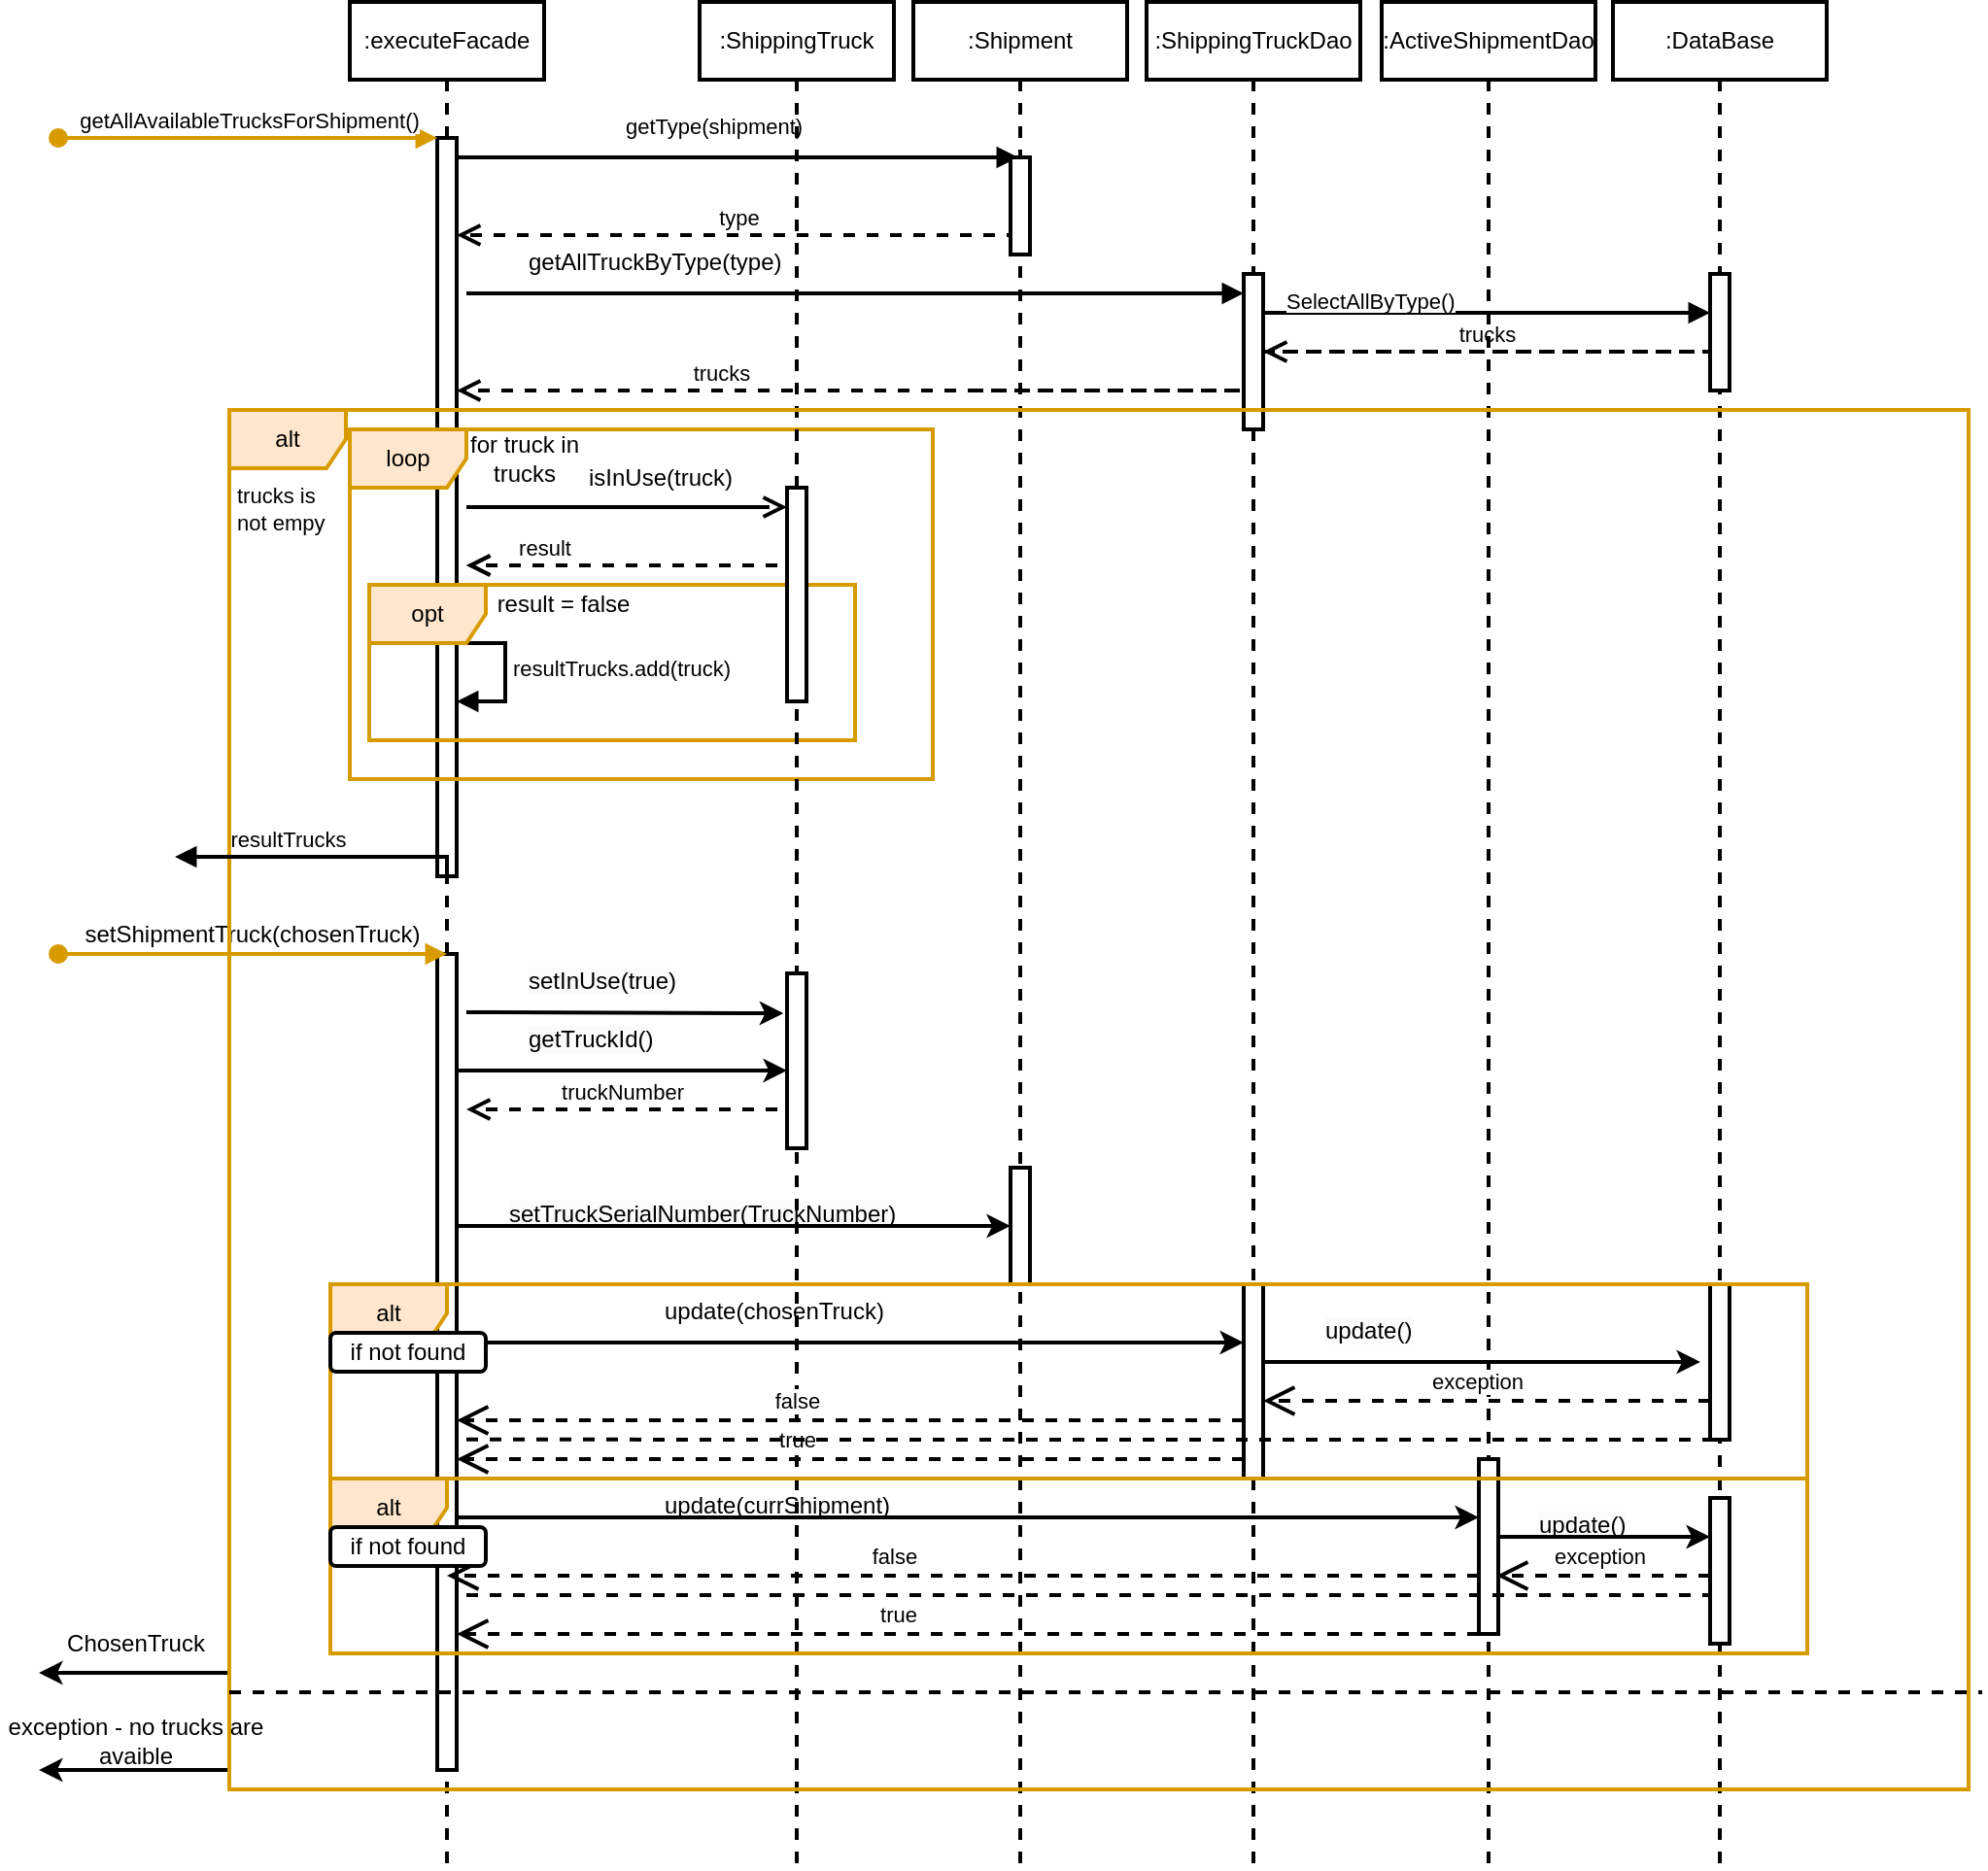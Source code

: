 <mxfile version="21.2.1" type="github">
  <diagram name="Page-1" id="2YBvvXClWsGukQMizWep">
    <mxGraphModel dx="1839" dy="482" grid="1" gridSize="10" guides="1" tooltips="1" connect="1" arrows="1" fold="1" page="1" pageScale="1" pageWidth="850" pageHeight="1100" math="0" shadow="0">
      <root>
        <mxCell id="0" />
        <mxCell id="1" parent="0" />
        <mxCell id="aM9ryv3xv72pqoxQDRHE-1" value=":executeFacade" style="shape=umlLifeline;perimeter=lifelinePerimeter;whiteSpace=wrap;html=1;container=0;dropTarget=0;collapsible=0;recursiveResize=0;outlineConnect=0;portConstraint=eastwest;newEdgeStyle={&quot;edgeStyle&quot;:&quot;elbowEdgeStyle&quot;,&quot;elbow&quot;:&quot;vertical&quot;,&quot;curved&quot;:0,&quot;rounded&quot;:0};strokeWidth=2;" parent="1" vertex="1">
          <mxGeometry x="40" y="40" width="100" height="960" as="geometry" />
        </mxCell>
        <mxCell id="aM9ryv3xv72pqoxQDRHE-2" value="" style="html=1;points=[];perimeter=orthogonalPerimeter;outlineConnect=0;targetShapes=umlLifeline;portConstraint=eastwest;newEdgeStyle={&quot;edgeStyle&quot;:&quot;elbowEdgeStyle&quot;,&quot;elbow&quot;:&quot;vertical&quot;,&quot;curved&quot;:0,&quot;rounded&quot;:0};strokeWidth=2;" parent="aM9ryv3xv72pqoxQDRHE-1" vertex="1">
          <mxGeometry x="45" y="70" width="10" height="380" as="geometry" />
        </mxCell>
        <mxCell id="aM9ryv3xv72pqoxQDRHE-3" value="getAllAvailableTrucksForShipment()" style="html=1;verticalAlign=bottom;startArrow=oval;endArrow=block;startSize=8;edgeStyle=elbowEdgeStyle;elbow=vertical;curved=0;rounded=0;strokeWidth=2;fillColor=#ffe6cc;strokeColor=#d79b00;" parent="aM9ryv3xv72pqoxQDRHE-1" target="aM9ryv3xv72pqoxQDRHE-2" edge="1">
          <mxGeometry relative="1" as="geometry">
            <mxPoint x="-150" y="70" as="sourcePoint" />
            <mxPoint as="offset" />
          </mxGeometry>
        </mxCell>
        <mxCell id="iJzgUWPLG5DUc_U-r8P8-33" value="" style="html=1;points=[];perimeter=orthogonalPerimeter;outlineConnect=0;targetShapes=umlLifeline;portConstraint=eastwest;newEdgeStyle={&quot;edgeStyle&quot;:&quot;elbowEdgeStyle&quot;,&quot;elbow&quot;:&quot;vertical&quot;,&quot;curved&quot;:0,&quot;rounded&quot;:0};strokeWidth=2;" vertex="1" parent="aM9ryv3xv72pqoxQDRHE-1">
          <mxGeometry x="45" y="490" width="10" height="420" as="geometry" />
        </mxCell>
        <mxCell id="iJzgUWPLG5DUc_U-r8P8-143" value="resultTrucks.add(truck)" style="html=1;align=left;spacingLeft=2;endArrow=block;rounded=0;edgeStyle=orthogonalEdgeStyle;curved=0;rounded=0;strokeWidth=2;" edge="1" parent="aM9ryv3xv72pqoxQDRHE-1">
          <mxGeometry relative="1" as="geometry">
            <mxPoint x="50" y="330" as="sourcePoint" />
            <Array as="points">
              <mxPoint x="80" y="360" />
            </Array>
            <mxPoint x="55" y="360.029" as="targetPoint" />
          </mxGeometry>
        </mxCell>
        <mxCell id="aM9ryv3xv72pqoxQDRHE-5" value=":ShippingTruck" style="shape=umlLifeline;perimeter=lifelinePerimeter;whiteSpace=wrap;html=1;container=0;dropTarget=0;collapsible=0;recursiveResize=0;outlineConnect=0;portConstraint=eastwest;newEdgeStyle={&quot;edgeStyle&quot;:&quot;elbowEdgeStyle&quot;,&quot;elbow&quot;:&quot;vertical&quot;,&quot;curved&quot;:0,&quot;rounded&quot;:0};strokeWidth=2;" parent="1" vertex="1">
          <mxGeometry x="220" y="40" width="100" height="950" as="geometry" />
        </mxCell>
        <mxCell id="iJzgUWPLG5DUc_U-r8P8-34" value="" style="html=1;points=[];perimeter=orthogonalPerimeter;outlineConnect=0;targetShapes=umlLifeline;portConstraint=eastwest;newEdgeStyle={&quot;edgeStyle&quot;:&quot;elbowEdgeStyle&quot;,&quot;elbow&quot;:&quot;vertical&quot;,&quot;curved&quot;:0,&quot;rounded&quot;:0};strokeWidth=2;" vertex="1" parent="aM9ryv3xv72pqoxQDRHE-5">
          <mxGeometry x="45" y="500" width="10" height="90" as="geometry" />
        </mxCell>
        <mxCell id="iJzgUWPLG5DUc_U-r8P8-75" value="" style="html=1;points=[];perimeter=orthogonalPerimeter;outlineConnect=0;targetShapes=umlLifeline;portConstraint=eastwest;newEdgeStyle={&quot;edgeStyle&quot;:&quot;elbowEdgeStyle&quot;,&quot;elbow&quot;:&quot;vertical&quot;,&quot;curved&quot;:0,&quot;rounded&quot;:0};strokeWidth=2;" vertex="1" parent="aM9ryv3xv72pqoxQDRHE-5">
          <mxGeometry x="45" y="250" width="10" height="50" as="geometry" />
        </mxCell>
        <mxCell id="aM9ryv3xv72pqoxQDRHE-7" value="" style="html=1;verticalAlign=bottom;endArrow=block;edgeStyle=elbowEdgeStyle;elbow=vertical;curved=0;rounded=0;strokeWidth=2;" parent="1" source="aM9ryv3xv72pqoxQDRHE-2" target="iJzgUWPLG5DUc_U-r8P8-44" edge="1">
          <mxGeometry x="0.002" relative="1" as="geometry">
            <mxPoint x="195" y="130" as="sourcePoint" />
            <Array as="points">
              <mxPoint x="180" y="120" />
            </Array>
            <mxPoint x="265" y="120" as="targetPoint" />
            <mxPoint as="offset" />
          </mxGeometry>
        </mxCell>
        <mxCell id="iJzgUWPLG5DUc_U-r8P8-1" value="&lt;span style=&quot;color: rgb(0, 0, 0); font-family: Helvetica; font-size: 11px; font-style: normal; font-variant-ligatures: normal; font-variant-caps: normal; font-weight: 400; letter-spacing: normal; orphans: 2; text-align: center; text-indent: 0px; text-transform: none; widows: 2; word-spacing: 0px; -webkit-text-stroke-width: 0px; background-color: rgb(255, 255, 255); text-decoration-thickness: initial; text-decoration-style: initial; text-decoration-color: initial; float: none; display: inline !important;&quot;&gt;getType(shipment)&lt;/span&gt;" style="text;whiteSpace=wrap;html=1;strokeWidth=2;" vertex="1" parent="1">
          <mxGeometry x="180" y="90" width="100" height="40" as="geometry" />
        </mxCell>
        <mxCell id="iJzgUWPLG5DUc_U-r8P8-2" value="type" style="html=1;verticalAlign=bottom;endArrow=open;dashed=1;endSize=8;edgeStyle=elbowEdgeStyle;elbow=vertical;curved=0;rounded=0;strokeWidth=2;" edge="1" parent="1" source="iJzgUWPLG5DUc_U-r8P8-44" target="aM9ryv3xv72pqoxQDRHE-2">
          <mxGeometry relative="1" as="geometry">
            <mxPoint x="100" y="160" as="targetPoint" />
            <Array as="points">
              <mxPoint x="185" y="160" />
            </Array>
            <mxPoint x="260" y="160" as="sourcePoint" />
          </mxGeometry>
        </mxCell>
        <mxCell id="iJzgUWPLG5DUc_U-r8P8-3" value=":ShippingTruckDao" style="shape=umlLifeline;perimeter=lifelinePerimeter;whiteSpace=wrap;html=1;container=0;dropTarget=0;collapsible=0;recursiveResize=0;outlineConnect=0;portConstraint=eastwest;newEdgeStyle={&quot;edgeStyle&quot;:&quot;elbowEdgeStyle&quot;,&quot;elbow&quot;:&quot;vertical&quot;,&quot;curved&quot;:0,&quot;rounded&quot;:0};strokeWidth=2;" vertex="1" parent="1">
          <mxGeometry x="450" y="40" width="110" height="960" as="geometry" />
        </mxCell>
        <mxCell id="iJzgUWPLG5DUc_U-r8P8-4" value="" style="html=1;points=[];perimeter=orthogonalPerimeter;outlineConnect=0;targetShapes=umlLifeline;portConstraint=eastwest;newEdgeStyle={&quot;edgeStyle&quot;:&quot;elbowEdgeStyle&quot;,&quot;elbow&quot;:&quot;vertical&quot;,&quot;curved&quot;:0,&quot;rounded&quot;:0};strokeWidth=2;" vertex="1" parent="iJzgUWPLG5DUc_U-r8P8-3">
          <mxGeometry x="50" y="140" width="10" height="80" as="geometry" />
        </mxCell>
        <mxCell id="iJzgUWPLG5DUc_U-r8P8-81" value="" style="html=1;points=[];perimeter=orthogonalPerimeter;outlineConnect=0;targetShapes=umlLifeline;portConstraint=eastwest;newEdgeStyle={&quot;edgeStyle&quot;:&quot;elbowEdgeStyle&quot;,&quot;elbow&quot;:&quot;vertical&quot;,&quot;curved&quot;:0,&quot;rounded&quot;:0};strokeWidth=2;" vertex="1" parent="iJzgUWPLG5DUc_U-r8P8-3">
          <mxGeometry x="50" y="660" width="10" height="100" as="geometry" />
        </mxCell>
        <mxCell id="iJzgUWPLG5DUc_U-r8P8-5" value="" style="html=1;verticalAlign=bottom;endArrow=block;edgeStyle=elbowEdgeStyle;elbow=vertical;curved=0;rounded=0;strokeWidth=2;" edge="1" parent="1" target="iJzgUWPLG5DUc_U-r8P8-4">
          <mxGeometry x="0.002" relative="1" as="geometry">
            <mxPoint x="100" y="190" as="sourcePoint" />
            <Array as="points" />
            <mxPoint x="270" y="189.8" as="targetPoint" />
            <mxPoint as="offset" />
          </mxGeometry>
        </mxCell>
        <mxCell id="iJzgUWPLG5DUc_U-r8P8-6" value="getAllTruckByType(type)" style="text;whiteSpace=wrap;html=1;strokeWidth=2;" vertex="1" parent="1">
          <mxGeometry x="130" y="160" width="100" height="40" as="geometry" />
        </mxCell>
        <mxCell id="iJzgUWPLG5DUc_U-r8P8-8" value=":DataBase" style="shape=umlLifeline;perimeter=lifelinePerimeter;whiteSpace=wrap;html=1;container=0;dropTarget=0;collapsible=0;recursiveResize=0;outlineConnect=0;portConstraint=eastwest;newEdgeStyle={&quot;edgeStyle&quot;:&quot;elbowEdgeStyle&quot;,&quot;elbow&quot;:&quot;vertical&quot;,&quot;curved&quot;:0,&quot;rounded&quot;:0};strokeWidth=2;" vertex="1" parent="1">
          <mxGeometry x="690" y="40" width="110" height="960" as="geometry" />
        </mxCell>
        <mxCell id="iJzgUWPLG5DUc_U-r8P8-9" value="" style="html=1;points=[];perimeter=orthogonalPerimeter;outlineConnect=0;targetShapes=umlLifeline;portConstraint=eastwest;newEdgeStyle={&quot;edgeStyle&quot;:&quot;elbowEdgeStyle&quot;,&quot;elbow&quot;:&quot;vertical&quot;,&quot;curved&quot;:0,&quot;rounded&quot;:0};strokeWidth=2;" vertex="1" parent="iJzgUWPLG5DUc_U-r8P8-8">
          <mxGeometry x="50" y="140" width="10" height="60" as="geometry" />
        </mxCell>
        <mxCell id="iJzgUWPLG5DUc_U-r8P8-69" value="" style="html=1;points=[];perimeter=orthogonalPerimeter;outlineConnect=0;targetShapes=umlLifeline;portConstraint=eastwest;newEdgeStyle={&quot;edgeStyle&quot;:&quot;elbowEdgeStyle&quot;,&quot;elbow&quot;:&quot;vertical&quot;,&quot;curved&quot;:0,&quot;rounded&quot;:0};strokeWidth=2;" vertex="1" parent="iJzgUWPLG5DUc_U-r8P8-8">
          <mxGeometry x="50" y="660" width="10" height="80" as="geometry" />
        </mxCell>
        <mxCell id="iJzgUWPLG5DUc_U-r8P8-10" value="" style="html=1;verticalAlign=bottom;endArrow=block;edgeStyle=elbowEdgeStyle;elbow=vertical;curved=0;rounded=0;strokeWidth=2;" edge="1" parent="1" target="iJzgUWPLG5DUc_U-r8P8-9">
          <mxGeometry x="0.002" relative="1" as="geometry">
            <mxPoint x="510" y="200" as="sourcePoint" />
            <Array as="points" />
            <mxPoint x="640" y="200" as="targetPoint" />
            <mxPoint as="offset" />
          </mxGeometry>
        </mxCell>
        <mxCell id="iJzgUWPLG5DUc_U-r8P8-12" value="trucks" style="html=1;verticalAlign=bottom;endArrow=open;dashed=1;endSize=8;edgeStyle=elbowEdgeStyle;elbow=vertical;curved=0;rounded=0;strokeWidth=2;" edge="1" parent="1">
          <mxGeometry x="0.5" relative="1" as="geometry">
            <mxPoint x="510" y="220" as="targetPoint" />
            <Array as="points">
              <mxPoint x="740" y="220" />
            </Array>
            <mxPoint x="510" y="220" as="sourcePoint" />
            <mxPoint as="offset" />
          </mxGeometry>
        </mxCell>
        <mxCell id="iJzgUWPLG5DUc_U-r8P8-13" value="trucks" style="html=1;verticalAlign=bottom;endArrow=open;dashed=1;endSize=8;edgeStyle=elbowEdgeStyle;elbow=vertical;curved=0;rounded=0;strokeWidth=2;" edge="1" parent="1" target="aM9ryv3xv72pqoxQDRHE-2">
          <mxGeometry x="0.5" relative="1" as="geometry">
            <mxPoint x="180" y="240" as="targetPoint" />
            <Array as="points">
              <mxPoint x="500" y="240" />
            </Array>
            <mxPoint x="360" y="240" as="sourcePoint" />
            <mxPoint as="offset" />
          </mxGeometry>
        </mxCell>
        <mxCell id="iJzgUWPLG5DUc_U-r8P8-15" value="loop" style="shape=umlFrame;whiteSpace=wrap;html=1;pointerEvents=0;strokeWidth=2;fillColor=#ffe6cc;strokeColor=#d79b00;" vertex="1" parent="1">
          <mxGeometry x="40" y="260" width="300" height="180" as="geometry" />
        </mxCell>
        <mxCell id="iJzgUWPLG5DUc_U-r8P8-16" value="for truck in trucks" style="text;html=1;align=center;verticalAlign=middle;whiteSpace=wrap;rounded=0;strokeWidth=2;" vertex="1" parent="1">
          <mxGeometry x="100" y="260" width="60" height="30" as="geometry" />
        </mxCell>
        <mxCell id="iJzgUWPLG5DUc_U-r8P8-19" value="" style="html=1;verticalAlign=bottom;endArrow=open;dashed=1;endSize=8;edgeStyle=elbowEdgeStyle;elbow=vertical;curved=0;rounded=0;strokeWidth=2;" edge="1" parent="1">
          <mxGeometry x="0.075" y="10" relative="1" as="geometry">
            <mxPoint x="265" y="300" as="targetPoint" />
            <Array as="points">
              <mxPoint x="100" y="300" />
            </Array>
            <mxPoint x="250" y="300" as="sourcePoint" />
            <mxPoint as="offset" />
          </mxGeometry>
        </mxCell>
        <mxCell id="iJzgUWPLG5DUc_U-r8P8-22" value="isInUse(truck)" style="text;html=1;align=center;verticalAlign=middle;whiteSpace=wrap;rounded=0;strokeWidth=2;" vertex="1" parent="1">
          <mxGeometry x="170" y="270" width="60" height="30" as="geometry" />
        </mxCell>
        <mxCell id="iJzgUWPLG5DUc_U-r8P8-26" value="result" style="html=1;verticalAlign=bottom;endArrow=open;dashed=1;endSize=8;edgeStyle=elbowEdgeStyle;elbow=vertical;curved=0;rounded=0;strokeWidth=2;" edge="1" parent="1">
          <mxGeometry x="0.5" relative="1" as="geometry">
            <mxPoint x="100" y="330" as="targetPoint" />
            <Array as="points" />
            <mxPoint x="260" y="330" as="sourcePoint" />
            <mxPoint as="offset" />
          </mxGeometry>
        </mxCell>
        <mxCell id="iJzgUWPLG5DUc_U-r8P8-27" value="opt" style="shape=umlFrame;whiteSpace=wrap;html=1;pointerEvents=0;strokeWidth=2;fillColor=#ffe6cc;strokeColor=#d79b00;" vertex="1" parent="1">
          <mxGeometry x="50" y="340" width="250" height="80" as="geometry" />
        </mxCell>
        <mxCell id="iJzgUWPLG5DUc_U-r8P8-36" value="setShipmentTruck(chosenTruck)" style="text;html=1;align=center;verticalAlign=middle;whiteSpace=wrap;rounded=0;strokeWidth=2;" vertex="1" parent="1">
          <mxGeometry x="-20" y="505" width="20" height="30" as="geometry" />
        </mxCell>
        <mxCell id="iJzgUWPLG5DUc_U-r8P8-38" value="&lt;span style=&quot;color: rgb(0, 0, 0); font-family: Helvetica; font-size: 12px; font-style: normal; font-variant-ligatures: normal; font-variant-caps: normal; font-weight: 400; letter-spacing: normal; orphans: 2; text-align: center; text-indent: 0px; text-transform: none; widows: 2; word-spacing: 0px; -webkit-text-stroke-width: 0px; background-color: rgb(251, 251, 251); text-decoration-thickness: initial; text-decoration-style: initial; text-decoration-color: initial; float: none; display: inline !important;&quot;&gt;setInUse(true)&lt;/span&gt;" style="text;whiteSpace=wrap;html=1;strokeWidth=2;" vertex="1" parent="1">
          <mxGeometry x="130" y="530" width="320" height="40" as="geometry" />
        </mxCell>
        <mxCell id="iJzgUWPLG5DUc_U-r8P8-43" value="&lt;div style=&quot;text-align: center;&quot;&gt;&lt;span style=&quot;font-size: 11px; background-color: rgb(255, 255, 255);&quot;&gt;SelectAllByType()&lt;/span&gt;&lt;/div&gt;" style="text;whiteSpace=wrap;html=1;strokeWidth=2;" vertex="1" parent="1">
          <mxGeometry x="520" y="180" width="100" height="40" as="geometry" />
        </mxCell>
        <mxCell id="iJzgUWPLG5DUc_U-r8P8-44" value=":Shipment" style="shape=umlLifeline;perimeter=lifelinePerimeter;whiteSpace=wrap;html=1;container=0;dropTarget=0;collapsible=0;recursiveResize=0;outlineConnect=0;portConstraint=eastwest;newEdgeStyle={&quot;edgeStyle&quot;:&quot;elbowEdgeStyle&quot;,&quot;elbow&quot;:&quot;vertical&quot;,&quot;curved&quot;:0,&quot;rounded&quot;:0};strokeWidth=2;" vertex="1" parent="1">
          <mxGeometry x="330" y="40" width="110" height="960" as="geometry" />
        </mxCell>
        <mxCell id="iJzgUWPLG5DUc_U-r8P8-46" value="" style="html=1;points=[];perimeter=orthogonalPerimeter;outlineConnect=0;targetShapes=umlLifeline;portConstraint=eastwest;newEdgeStyle={&quot;edgeStyle&quot;:&quot;elbowEdgeStyle&quot;,&quot;elbow&quot;:&quot;vertical&quot;,&quot;curved&quot;:0,&quot;rounded&quot;:0};strokeWidth=2;" vertex="1" parent="iJzgUWPLG5DUc_U-r8P8-44">
          <mxGeometry x="50" y="600" width="10" height="60" as="geometry" />
        </mxCell>
        <mxCell id="iJzgUWPLG5DUc_U-r8P8-74" value="" style="html=1;points=[];perimeter=orthogonalPerimeter;outlineConnect=0;targetShapes=umlLifeline;portConstraint=eastwest;newEdgeStyle={&quot;edgeStyle&quot;:&quot;elbowEdgeStyle&quot;,&quot;elbow&quot;:&quot;vertical&quot;,&quot;curved&quot;:0,&quot;rounded&quot;:0};strokeWidth=2;" vertex="1" parent="iJzgUWPLG5DUc_U-r8P8-44">
          <mxGeometry x="50" y="80" width="10" height="50" as="geometry" />
        </mxCell>
        <mxCell id="iJzgUWPLG5DUc_U-r8P8-59" value="" style="endArrow=classic;html=1;rounded=0;entryX=0.416;entryY=0.014;entryDx=0;entryDy=0;entryPerimeter=0;strokeWidth=2;" edge="1" parent="1" target="iJzgUWPLG5DUc_U-r8P8-64">
          <mxGeometry width="50" height="50" relative="1" as="geometry">
            <mxPoint x="100" y="560" as="sourcePoint" />
            <mxPoint x="140" y="510" as="targetPoint" />
          </mxGeometry>
        </mxCell>
        <mxCell id="iJzgUWPLG5DUc_U-r8P8-61" value="&lt;span style=&quot;color: rgb(0, 0, 0); font-family: Helvetica; font-size: 12px; font-style: normal; font-variant-ligatures: normal; font-variant-caps: normal; font-weight: 400; letter-spacing: normal; orphans: 2; text-align: center; text-indent: 0px; text-transform: none; widows: 2; word-spacing: 0px; -webkit-text-stroke-width: 0px; background-color: rgb(251, 251, 251); text-decoration-thickness: initial; text-decoration-style: initial; text-decoration-color: initial; float: none; display: inline !important;&quot;&gt;setTruckSerialNumber(TruckNumber)&lt;/span&gt;" style="text;whiteSpace=wrap;html=1;strokeWidth=2;" vertex="1" parent="1">
          <mxGeometry x="120" y="650" width="320" height="40" as="geometry" />
        </mxCell>
        <mxCell id="iJzgUWPLG5DUc_U-r8P8-62" value="" style="endArrow=classic;html=1;rounded=0;strokeWidth=2;" edge="1" parent="1">
          <mxGeometry width="50" height="50" relative="1" as="geometry">
            <mxPoint x="95" y="670" as="sourcePoint" />
            <mxPoint x="380" y="670" as="targetPoint" />
          </mxGeometry>
        </mxCell>
        <mxCell id="iJzgUWPLG5DUc_U-r8P8-63" value="" style="endArrow=classic;html=1;rounded=0;strokeWidth=2;" edge="1" parent="1">
          <mxGeometry width="50" height="50" relative="1" as="geometry">
            <mxPoint x="95" y="590" as="sourcePoint" />
            <mxPoint x="265" y="590" as="targetPoint" />
          </mxGeometry>
        </mxCell>
        <mxCell id="iJzgUWPLG5DUc_U-r8P8-64" value="&lt;span style=&quot;color: rgb(0, 0, 0); font-family: Helvetica; font-size: 12px; font-style: normal; font-variant-ligatures: normal; font-variant-caps: normal; font-weight: 400; letter-spacing: normal; orphans: 2; text-align: center; text-indent: 0px; text-transform: none; widows: 2; word-spacing: 0px; -webkit-text-stroke-width: 0px; background-color: rgb(251, 251, 251); text-decoration-thickness: initial; text-decoration-style: initial; text-decoration-color: initial; float: none; display: inline !important;&quot;&gt;getTruckId()&lt;/span&gt;" style="text;whiteSpace=wrap;html=1;strokeWidth=2;" vertex="1" parent="1">
          <mxGeometry x="130" y="560" width="320" height="40" as="geometry" />
        </mxCell>
        <mxCell id="iJzgUWPLG5DUc_U-r8P8-66" value="truckNumber" style="html=1;verticalAlign=bottom;endArrow=open;dashed=1;endSize=8;edgeStyle=elbowEdgeStyle;elbow=vertical;curved=0;rounded=0;strokeWidth=2;" edge="1" parent="1">
          <mxGeometry relative="1" as="geometry">
            <mxPoint x="100" y="610" as="targetPoint" />
            <Array as="points" />
            <mxPoint x="260" y="610" as="sourcePoint" />
            <mxPoint as="offset" />
          </mxGeometry>
        </mxCell>
        <mxCell id="iJzgUWPLG5DUc_U-r8P8-67" value="" style="endArrow=classic;html=1;rounded=0;strokeWidth=2;" edge="1" parent="1" target="iJzgUWPLG5DUc_U-r8P8-81">
          <mxGeometry width="50" height="50" relative="1" as="geometry">
            <mxPoint x="95" y="730" as="sourcePoint" />
            <mxPoint x="610" y="730" as="targetPoint" />
          </mxGeometry>
        </mxCell>
        <mxCell id="iJzgUWPLG5DUc_U-r8P8-70" value=":ActiveShipmentDao" style="shape=umlLifeline;perimeter=lifelinePerimeter;whiteSpace=wrap;html=1;container=0;dropTarget=0;collapsible=0;recursiveResize=0;outlineConnect=0;portConstraint=eastwest;newEdgeStyle={&quot;edgeStyle&quot;:&quot;elbowEdgeStyle&quot;,&quot;elbow&quot;:&quot;vertical&quot;,&quot;curved&quot;:0,&quot;rounded&quot;:0};strokeWidth=2;" vertex="1" parent="1">
          <mxGeometry x="571" y="40" width="110" height="960" as="geometry" />
        </mxCell>
        <mxCell id="iJzgUWPLG5DUc_U-r8P8-87" value="" style="html=1;points=[];perimeter=orthogonalPerimeter;outlineConnect=0;targetShapes=umlLifeline;portConstraint=eastwest;newEdgeStyle={&quot;edgeStyle&quot;:&quot;elbowEdgeStyle&quot;,&quot;elbow&quot;:&quot;vertical&quot;,&quot;curved&quot;:0,&quot;rounded&quot;:0};strokeWidth=2;" vertex="1" parent="iJzgUWPLG5DUc_U-r8P8-70">
          <mxGeometry x="50" y="750" width="10" height="90" as="geometry" />
        </mxCell>
        <mxCell id="iJzgUWPLG5DUc_U-r8P8-80" value="update(chosenTruck)" style="text;whiteSpace=wrap;html=1;strokeWidth=2;" vertex="1" parent="1">
          <mxGeometry x="200" y="700" width="320" height="40" as="geometry" />
        </mxCell>
        <mxCell id="iJzgUWPLG5DUc_U-r8P8-83" value="" style="endArrow=classic;html=1;rounded=0;strokeWidth=2;" edge="1" parent="1" source="iJzgUWPLG5DUc_U-r8P8-81">
          <mxGeometry width="50" height="50" relative="1" as="geometry">
            <mxPoint x="330" y="740" as="sourcePoint" />
            <mxPoint x="735" y="740" as="targetPoint" />
          </mxGeometry>
        </mxCell>
        <mxCell id="iJzgUWPLG5DUc_U-r8P8-84" value="&lt;span style=&quot;color: rgb(0, 0, 0); font-family: Helvetica; font-size: 12px; font-style: normal; font-variant-ligatures: normal; font-variant-caps: normal; font-weight: 400; letter-spacing: normal; orphans: 2; text-align: center; text-indent: 0px; text-transform: none; widows: 2; word-spacing: 0px; -webkit-text-stroke-width: 0px; background-color: rgb(251, 251, 251); text-decoration-thickness: initial; text-decoration-style: initial; text-decoration-color: initial; float: none; display: inline !important;&quot;&gt;update()&lt;/span&gt;" style="text;whiteSpace=wrap;html=1;strokeWidth=2;" vertex="1" parent="1">
          <mxGeometry x="540" y="710" width="320" height="40" as="geometry" />
        </mxCell>
        <mxCell id="iJzgUWPLG5DUc_U-r8P8-90" value="update(currShipment)" style="text;whiteSpace=wrap;html=1;strokeWidth=2;" vertex="1" parent="1">
          <mxGeometry x="200" y="800" width="120" height="40" as="geometry" />
        </mxCell>
        <mxCell id="iJzgUWPLG5DUc_U-r8P8-107" value=":ShippingTruck" style="shape=umlLifeline;perimeter=lifelinePerimeter;whiteSpace=wrap;html=1;container=0;dropTarget=0;collapsible=0;recursiveResize=0;outlineConnect=0;portConstraint=eastwest;newEdgeStyle={&quot;edgeStyle&quot;:&quot;elbowEdgeStyle&quot;,&quot;elbow&quot;:&quot;vertical&quot;,&quot;curved&quot;:0,&quot;rounded&quot;:0};strokeWidth=2;" vertex="1" parent="1">
          <mxGeometry x="220" y="40" width="100" height="960" as="geometry" />
        </mxCell>
        <mxCell id="iJzgUWPLG5DUc_U-r8P8-108" value="" style="html=1;points=[];perimeter=orthogonalPerimeter;outlineConnect=0;targetShapes=umlLifeline;portConstraint=eastwest;newEdgeStyle={&quot;edgeStyle&quot;:&quot;elbowEdgeStyle&quot;,&quot;elbow&quot;:&quot;vertical&quot;,&quot;curved&quot;:0,&quot;rounded&quot;:0};strokeWidth=2;" vertex="1" parent="iJzgUWPLG5DUc_U-r8P8-107">
          <mxGeometry x="45" y="500" width="10" height="90" as="geometry" />
        </mxCell>
        <mxCell id="iJzgUWPLG5DUc_U-r8P8-109" value="" style="html=1;points=[];perimeter=orthogonalPerimeter;outlineConnect=0;targetShapes=umlLifeline;portConstraint=eastwest;newEdgeStyle={&quot;edgeStyle&quot;:&quot;elbowEdgeStyle&quot;,&quot;elbow&quot;:&quot;vertical&quot;,&quot;curved&quot;:0,&quot;rounded&quot;:0};strokeWidth=2;" vertex="1" parent="iJzgUWPLG5DUc_U-r8P8-107">
          <mxGeometry x="45" y="250" width="10" height="110" as="geometry" />
        </mxCell>
        <mxCell id="iJzgUWPLG5DUc_U-r8P8-110" value="result" style="html=1;verticalAlign=bottom;endArrow=open;dashed=1;endSize=8;edgeStyle=elbowEdgeStyle;elbow=vertical;curved=0;rounded=0;strokeWidth=2;" edge="1" parent="1">
          <mxGeometry x="0.5" relative="1" as="geometry">
            <mxPoint x="100" y="330" as="targetPoint" />
            <Array as="points" />
            <mxPoint x="260" y="330" as="sourcePoint" />
            <mxPoint as="offset" />
          </mxGeometry>
        </mxCell>
        <mxCell id="iJzgUWPLG5DUc_U-r8P8-111" value="result = false" style="text;html=1;align=center;verticalAlign=middle;whiteSpace=wrap;rounded=0;strokeWidth=2;" vertex="1" parent="1">
          <mxGeometry x="110" y="340" width="80" height="20" as="geometry" />
        </mxCell>
        <mxCell id="iJzgUWPLG5DUc_U-r8P8-122" value="alt" style="shape=umlFrame;whiteSpace=wrap;html=1;pointerEvents=0;strokeWidth=2;fillColor=#ffe6cc;strokeColor=#d79b00;" vertex="1" parent="1">
          <mxGeometry x="-22" y="250" width="895" height="710" as="geometry" />
        </mxCell>
        <mxCell id="iJzgUWPLG5DUc_U-r8P8-123" value="&lt;span style=&quot;color: rgb(0, 0, 0); font-family: Helvetica; font-size: 11px; font-style: normal; font-variant-ligatures: normal; font-variant-caps: normal; font-weight: 400; letter-spacing: normal; orphans: 2; text-align: center; text-indent: 0px; text-transform: none; widows: 2; word-spacing: 0px; -webkit-text-stroke-width: 0px; background-color: rgb(255, 255, 255); text-decoration-thickness: initial; text-decoration-style: initial; text-decoration-color: initial; float: none; display: inline !important;&quot;&gt;trucks is not empy&lt;/span&gt;" style="text;whiteSpace=wrap;html=1;strokeWidth=2;" vertex="1" parent="1">
          <mxGeometry x="-20" y="280" width="60" height="40" as="geometry" />
        </mxCell>
        <mxCell id="iJzgUWPLG5DUc_U-r8P8-129" value="" style="endArrow=classic;html=1;rounded=0;exitX=0.836;exitY=1;exitDx=0;exitDy=0;exitPerimeter=0;strokeWidth=2;" edge="1" parent="1" source="iJzgUWPLG5DUc_U-r8P8-131">
          <mxGeometry width="50" height="50" relative="1" as="geometry">
            <mxPoint x="50" y="890" as="sourcePoint" />
            <mxPoint x="-120" y="950" as="targetPoint" />
            <Array as="points" />
          </mxGeometry>
        </mxCell>
        <mxCell id="iJzgUWPLG5DUc_U-r8P8-131" value="exception - no trucks are avaible" style="text;html=1;align=center;verticalAlign=middle;whiteSpace=wrap;rounded=0;strokeWidth=2;" vertex="1" parent="1">
          <mxGeometry x="-140" y="920" width="140" height="30" as="geometry" />
        </mxCell>
        <mxCell id="iJzgUWPLG5DUc_U-r8P8-146" value="resultTrucks" style="html=1;verticalAlign=bottom;endArrow=block;edgeStyle=elbowEdgeStyle;elbow=vertical;curved=0;rounded=0;strokeWidth=2;" edge="1" parent="1">
          <mxGeometry x="0.231" width="80" relative="1" as="geometry">
            <mxPoint x="90" y="490" as="sourcePoint" />
            <mxPoint x="-50" y="480" as="targetPoint" />
            <Array as="points">
              <mxPoint x="70" y="480" />
            </Array>
            <mxPoint as="offset" />
          </mxGeometry>
        </mxCell>
        <mxCell id="iJzgUWPLG5DUc_U-r8P8-157" value="alt" style="shape=umlFrame;whiteSpace=wrap;html=1;pointerEvents=0;strokeWidth=2;fillColor=#ffe6cc;strokeColor=#d79b00;" vertex="1" parent="1">
          <mxGeometry x="30" y="700" width="760" height="100" as="geometry" />
        </mxCell>
        <mxCell id="iJzgUWPLG5DUc_U-r8P8-164" value="exception" style="endArrow=open;endSize=12;dashed=1;html=1;rounded=0;strokeWidth=2;" edge="1" parent="1" target="iJzgUWPLG5DUc_U-r8P8-81">
          <mxGeometry x="0.043" y="-10" width="160" relative="1" as="geometry">
            <mxPoint x="740" y="760" as="sourcePoint" />
            <mxPoint x="900" y="760" as="targetPoint" />
            <mxPoint as="offset" />
          </mxGeometry>
        </mxCell>
        <mxCell id="iJzgUWPLG5DUc_U-r8P8-167" value="false" style="endArrow=open;endSize=12;dashed=1;html=1;rounded=0;strokeWidth=2;" edge="1" parent="1" source="iJzgUWPLG5DUc_U-r8P8-81" target="iJzgUWPLG5DUc_U-r8P8-33">
          <mxGeometry x="0.136" y="-10" width="160" relative="1" as="geometry">
            <mxPoint x="510" y="750" as="sourcePoint" />
            <mxPoint x="280" y="750" as="targetPoint" />
            <mxPoint as="offset" />
            <Array as="points">
              <mxPoint x="410" y="770" />
            </Array>
          </mxGeometry>
        </mxCell>
        <mxCell id="iJzgUWPLG5DUc_U-r8P8-168" value="true" style="endArrow=open;endSize=12;dashed=1;html=1;rounded=0;exitX=0;exitY=0.9;exitDx=0;exitDy=0;exitPerimeter=0;strokeWidth=2;" edge="1" parent="1" source="iJzgUWPLG5DUc_U-r8P8-81" target="iJzgUWPLG5DUc_U-r8P8-33">
          <mxGeometry x="0.136" y="-10" width="160" relative="1" as="geometry">
            <mxPoint x="492.5" y="790" as="sourcePoint" />
            <mxPoint x="100" y="790" as="targetPoint" />
            <mxPoint as="offset" />
            <Array as="points">
              <mxPoint x="402.5" y="790" />
              <mxPoint x="360" y="790" />
            </Array>
          </mxGeometry>
        </mxCell>
        <mxCell id="iJzgUWPLG5DUc_U-r8P8-169" value="" style="endArrow=none;dashed=1;html=1;rounded=0;exitX=1.5;exitY=0.595;exitDx=0;exitDy=0;exitPerimeter=0;strokeWidth=2;" edge="1" parent="1" source="iJzgUWPLG5DUc_U-r8P8-33">
          <mxGeometry width="50" height="50" relative="1" as="geometry">
            <mxPoint x="340" y="870" as="sourcePoint" />
            <mxPoint x="740" y="780" as="targetPoint" />
            <Array as="points">
              <mxPoint x="340" y="780" />
            </Array>
          </mxGeometry>
        </mxCell>
        <mxCell id="iJzgUWPLG5DUc_U-r8P8-198" value="" style="endArrow=classic;html=1;rounded=0;strokeWidth=2;" edge="1" parent="1" target="iJzgUWPLG5DUc_U-r8P8-87">
          <mxGeometry width="50" height="50" relative="1" as="geometry">
            <mxPoint x="95" y="820" as="sourcePoint" />
            <mxPoint x="500" y="820" as="targetPoint" />
          </mxGeometry>
        </mxCell>
        <mxCell id="iJzgUWPLG5DUc_U-r8P8-201" value="&lt;span style=&quot;color: rgb(0, 0, 0); font-family: Helvetica; font-size: 12px; font-style: normal; font-variant-ligatures: normal; font-variant-caps: normal; font-weight: 400; letter-spacing: normal; orphans: 2; text-align: center; text-indent: 0px; text-transform: none; widows: 2; word-spacing: 0px; -webkit-text-stroke-width: 0px; background-color: rgb(251, 251, 251); text-decoration-thickness: initial; text-decoration-style: initial; text-decoration-color: initial; float: none; display: inline !important;&quot;&gt;update()&lt;/span&gt;" style="text;whiteSpace=wrap;html=1;strokeWidth=2;" vertex="1" parent="1">
          <mxGeometry x="650" y="810" width="50" height="40" as="geometry" />
        </mxCell>
        <mxCell id="iJzgUWPLG5DUc_U-r8P8-203" value="alt" style="shape=umlFrame;whiteSpace=wrap;html=1;pointerEvents=0;strokeWidth=2;fillColor=#ffe6cc;strokeColor=#d79b00;" vertex="1" parent="1">
          <mxGeometry x="30" y="800" width="760" height="90" as="geometry" />
        </mxCell>
        <mxCell id="iJzgUWPLG5DUc_U-r8P8-204" value="exception" style="endArrow=open;endSize=12;dashed=1;html=1;rounded=0;strokeWidth=2;" edge="1" parent="1">
          <mxGeometry x="0.043" y="-10" width="160" relative="1" as="geometry">
            <mxPoint x="740" y="850" as="sourcePoint" />
            <mxPoint x="630" y="850" as="targetPoint" />
            <mxPoint as="offset" />
            <Array as="points">
              <mxPoint x="690" y="850" />
            </Array>
          </mxGeometry>
        </mxCell>
        <mxCell id="iJzgUWPLG5DUc_U-r8P8-205" value="false" style="endArrow=open;endSize=12;dashed=1;html=1;rounded=0;strokeWidth=2;" edge="1" parent="1" source="iJzgUWPLG5DUc_U-r8P8-87">
          <mxGeometry x="0.136" y="-10" width="160" relative="1" as="geometry">
            <mxPoint x="505" y="840" as="sourcePoint" />
            <mxPoint x="90" y="850" as="targetPoint" />
            <mxPoint as="offset" />
            <Array as="points">
              <mxPoint x="480" y="850" />
              <mxPoint x="410" y="850" />
              <mxPoint x="350" y="850" />
              <mxPoint x="220" y="850" />
              <mxPoint x="100" y="850" />
            </Array>
          </mxGeometry>
        </mxCell>
        <mxCell id="iJzgUWPLG5DUc_U-r8P8-206" value="true" style="endArrow=open;endSize=12;dashed=1;html=1;rounded=0;strokeWidth=2;" edge="1" parent="1" source="iJzgUWPLG5DUc_U-r8P8-87">
          <mxGeometry x="0.136" y="-10" width="160" relative="1" as="geometry">
            <mxPoint x="500" y="880" as="sourcePoint" />
            <mxPoint x="95" y="880" as="targetPoint" />
            <mxPoint as="offset" />
            <Array as="points">
              <mxPoint x="402.5" y="880" />
              <mxPoint x="360" y="880" />
            </Array>
          </mxGeometry>
        </mxCell>
        <mxCell id="iJzgUWPLG5DUc_U-r8P8-207" value="" style="endArrow=none;dashed=1;html=1;rounded=0;exitX=1.5;exitY=0.595;exitDx=0;exitDy=0;exitPerimeter=0;strokeWidth=2;" edge="1" parent="1">
          <mxGeometry width="50" height="50" relative="1" as="geometry">
            <mxPoint x="100" y="860" as="sourcePoint" />
            <mxPoint x="740" y="860" as="targetPoint" />
            <Array as="points">
              <mxPoint x="340" y="860" />
            </Array>
          </mxGeometry>
        </mxCell>
        <mxCell id="iJzgUWPLG5DUc_U-r8P8-209" value="" style="html=1;points=[];perimeter=orthogonalPerimeter;outlineConnect=0;targetShapes=umlLifeline;portConstraint=eastwest;newEdgeStyle={&quot;edgeStyle&quot;:&quot;elbowEdgeStyle&quot;,&quot;elbow&quot;:&quot;vertical&quot;,&quot;curved&quot;:0,&quot;rounded&quot;:0};strokeWidth=2;" vertex="1" parent="1">
          <mxGeometry x="740" y="810" width="10" height="75" as="geometry" />
        </mxCell>
        <mxCell id="iJzgUWPLG5DUc_U-r8P8-210" value="" style="endArrow=classic;html=1;rounded=0;strokeWidth=2;" edge="1" parent="1">
          <mxGeometry width="50" height="50" relative="1" as="geometry">
            <mxPoint x="630" y="830" as="sourcePoint" />
            <mxPoint x="740" y="830" as="targetPoint" />
          </mxGeometry>
        </mxCell>
        <mxCell id="iJzgUWPLG5DUc_U-r8P8-211" value="" style="rounded=1;whiteSpace=wrap;html=1;strokeWidth=2;" vertex="1" parent="1">
          <mxGeometry x="30" y="825" width="80" height="20" as="geometry" />
        </mxCell>
        <mxCell id="iJzgUWPLG5DUc_U-r8P8-212" value="if not found" style="text;html=1;align=center;verticalAlign=middle;whiteSpace=wrap;rounded=0;strokeWidth=2;" vertex="1" parent="1">
          <mxGeometry x="35" y="820" width="70" height="30" as="geometry" />
        </mxCell>
        <mxCell id="iJzgUWPLG5DUc_U-r8P8-213" value="" style="rounded=1;whiteSpace=wrap;html=1;strokeWidth=2;" vertex="1" parent="1">
          <mxGeometry x="30" y="725" width="80" height="20" as="geometry" />
        </mxCell>
        <mxCell id="iJzgUWPLG5DUc_U-r8P8-214" value="if not found" style="text;html=1;align=center;verticalAlign=middle;whiteSpace=wrap;rounded=0;strokeWidth=2;" vertex="1" parent="1">
          <mxGeometry x="35" y="720" width="70" height="30" as="geometry" />
        </mxCell>
        <mxCell id="iJzgUWPLG5DUc_U-r8P8-216" value="" style="endArrow=none;dashed=1;html=1;rounded=0;exitX=1.5;exitY=0.595;exitDx=0;exitDy=0;exitPerimeter=0;strokeWidth=2;" edge="1" parent="1">
          <mxGeometry width="50" height="50" relative="1" as="geometry">
            <mxPoint x="-22" y="910" as="sourcePoint" />
            <mxPoint x="880" y="910" as="targetPoint" />
            <Array as="points">
              <mxPoint x="218" y="910" />
            </Array>
          </mxGeometry>
        </mxCell>
        <mxCell id="iJzgUWPLG5DUc_U-r8P8-217" value="" style="endArrow=classic;html=1;rounded=0;exitX=0.836;exitY=1;exitDx=0;exitDy=0;exitPerimeter=0;strokeWidth=2;" edge="1" parent="1" source="iJzgUWPLG5DUc_U-r8P8-218">
          <mxGeometry width="50" height="50" relative="1" as="geometry">
            <mxPoint x="50" y="840" as="sourcePoint" />
            <mxPoint x="-120" y="900" as="targetPoint" />
            <Array as="points" />
          </mxGeometry>
        </mxCell>
        <mxCell id="iJzgUWPLG5DUc_U-r8P8-218" value="ChosenTruck" style="text;html=1;align=center;verticalAlign=middle;whiteSpace=wrap;rounded=0;strokeWidth=2;" vertex="1" parent="1">
          <mxGeometry x="-140" y="870" width="140" height="30" as="geometry" />
        </mxCell>
        <mxCell id="iJzgUWPLG5DUc_U-r8P8-221" value="" style="html=1;verticalAlign=bottom;startArrow=oval;endArrow=block;startSize=8;edgeStyle=elbowEdgeStyle;elbow=vertical;curved=0;rounded=0;strokeWidth=2;fillColor=#ffe6cc;strokeColor=#d79b00;" edge="1" parent="1">
          <mxGeometry x="-0.499" relative="1" as="geometry">
            <mxPoint x="-110" y="530" as="sourcePoint" />
            <mxPoint x="90" y="530" as="targetPoint" />
            <mxPoint as="offset" />
          </mxGeometry>
        </mxCell>
      </root>
    </mxGraphModel>
  </diagram>
</mxfile>
